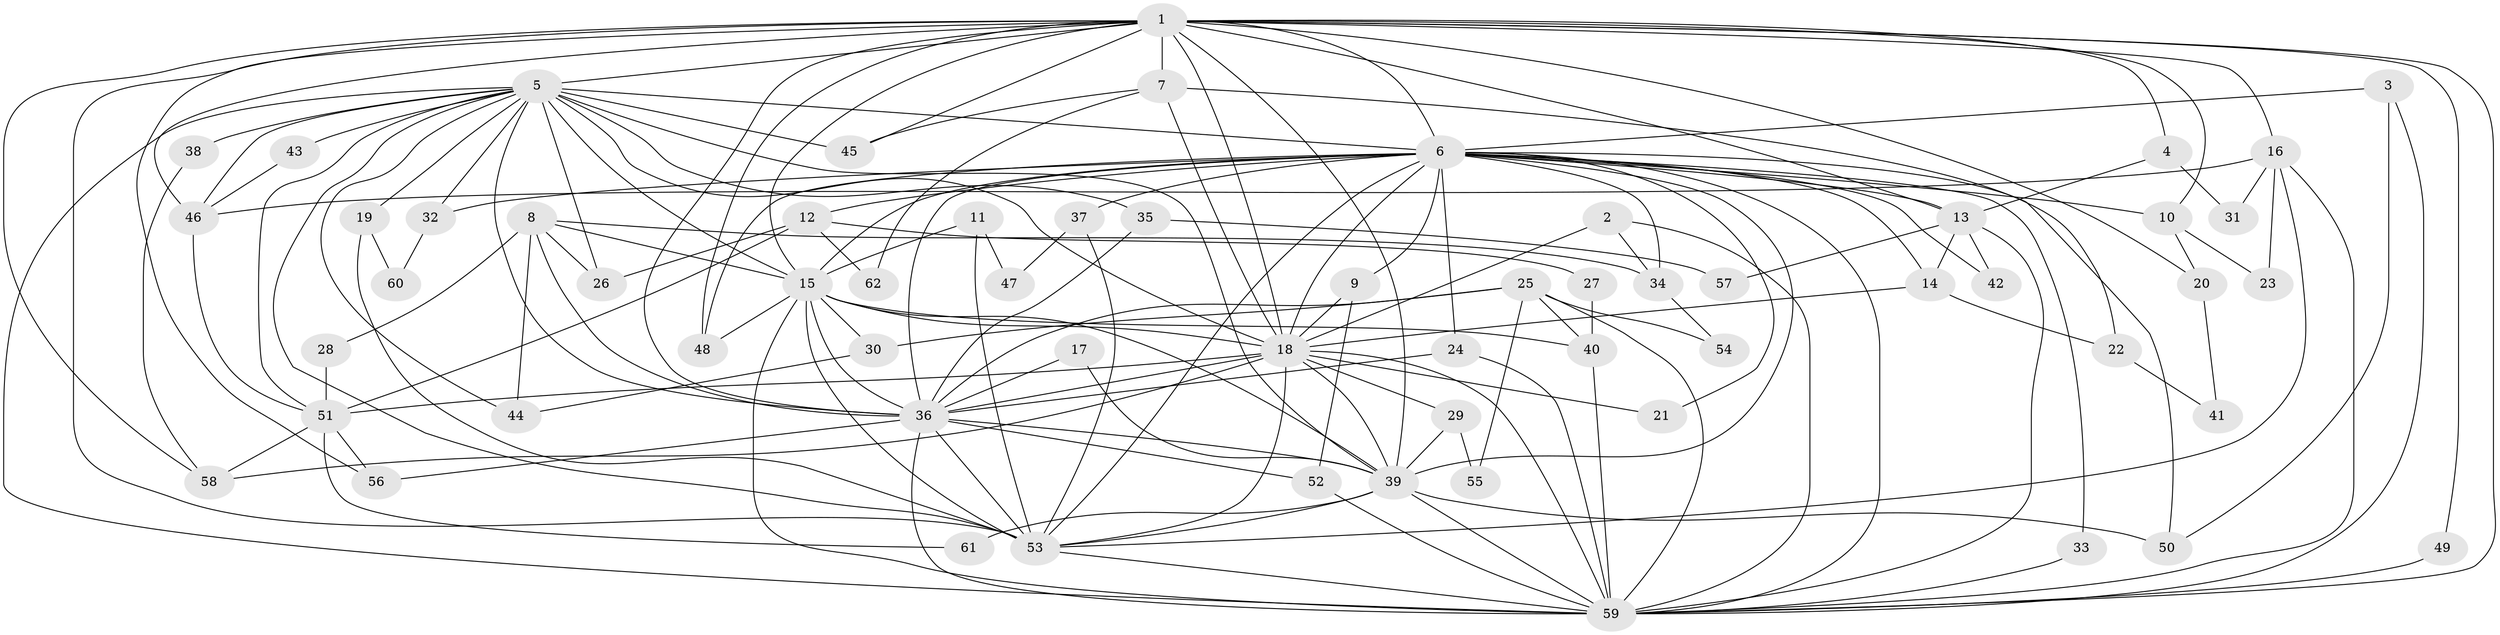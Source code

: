 // original degree distribution, {14: 0.02247191011235955, 22: 0.011235955056179775, 19: 0.02247191011235955, 15: 0.011235955056179775, 16: 0.011235955056179775, 17: 0.011235955056179775, 20: 0.011235955056179775, 27: 0.011235955056179775, 3: 0.25842696629213485, 6: 0.0449438202247191, 5: 0.0449438202247191, 2: 0.48314606741573035, 8: 0.011235955056179775, 4: 0.0449438202247191}
// Generated by graph-tools (version 1.1) at 2025/36/03/04/25 23:36:29]
// undirected, 62 vertices, 158 edges
graph export_dot {
  node [color=gray90,style=filled];
  1;
  2;
  3;
  4;
  5;
  6;
  7;
  8;
  9;
  10;
  11;
  12;
  13;
  14;
  15;
  16;
  17;
  18;
  19;
  20;
  21;
  22;
  23;
  24;
  25;
  26;
  27;
  28;
  29;
  30;
  31;
  32;
  33;
  34;
  35;
  36;
  37;
  38;
  39;
  40;
  41;
  42;
  43;
  44;
  45;
  46;
  47;
  48;
  49;
  50;
  51;
  52;
  53;
  54;
  55;
  56;
  57;
  58;
  59;
  60;
  61;
  62;
  1 -- 4 [weight=1.0];
  1 -- 5 [weight=2.0];
  1 -- 6 [weight=2.0];
  1 -- 7 [weight=1.0];
  1 -- 10 [weight=1.0];
  1 -- 13 [weight=1.0];
  1 -- 15 [weight=2.0];
  1 -- 16 [weight=1.0];
  1 -- 18 [weight=2.0];
  1 -- 20 [weight=1.0];
  1 -- 36 [weight=2.0];
  1 -- 39 [weight=2.0];
  1 -- 45 [weight=1.0];
  1 -- 46 [weight=1.0];
  1 -- 48 [weight=1.0];
  1 -- 49 [weight=1.0];
  1 -- 53 [weight=3.0];
  1 -- 56 [weight=1.0];
  1 -- 58 [weight=1.0];
  1 -- 59 [weight=2.0];
  2 -- 18 [weight=1.0];
  2 -- 34 [weight=1.0];
  2 -- 59 [weight=1.0];
  3 -- 6 [weight=1.0];
  3 -- 50 [weight=1.0];
  3 -- 59 [weight=1.0];
  4 -- 13 [weight=1.0];
  4 -- 31 [weight=1.0];
  5 -- 6 [weight=1.0];
  5 -- 15 [weight=1.0];
  5 -- 18 [weight=2.0];
  5 -- 19 [weight=1.0];
  5 -- 26 [weight=1.0];
  5 -- 32 [weight=1.0];
  5 -- 35 [weight=1.0];
  5 -- 36 [weight=1.0];
  5 -- 38 [weight=1.0];
  5 -- 39 [weight=1.0];
  5 -- 43 [weight=1.0];
  5 -- 44 [weight=1.0];
  5 -- 45 [weight=1.0];
  5 -- 46 [weight=1.0];
  5 -- 51 [weight=1.0];
  5 -- 53 [weight=1.0];
  5 -- 59 [weight=1.0];
  6 -- 9 [weight=1.0];
  6 -- 10 [weight=1.0];
  6 -- 12 [weight=1.0];
  6 -- 13 [weight=1.0];
  6 -- 14 [weight=1.0];
  6 -- 15 [weight=3.0];
  6 -- 18 [weight=1.0];
  6 -- 21 [weight=1.0];
  6 -- 24 [weight=1.0];
  6 -- 32 [weight=1.0];
  6 -- 33 [weight=1.0];
  6 -- 34 [weight=1.0];
  6 -- 36 [weight=1.0];
  6 -- 37 [weight=1.0];
  6 -- 39 [weight=1.0];
  6 -- 42 [weight=2.0];
  6 -- 48 [weight=1.0];
  6 -- 50 [weight=1.0];
  6 -- 53 [weight=1.0];
  6 -- 59 [weight=1.0];
  7 -- 18 [weight=1.0];
  7 -- 22 [weight=1.0];
  7 -- 45 [weight=1.0];
  7 -- 62 [weight=1.0];
  8 -- 15 [weight=1.0];
  8 -- 26 [weight=1.0];
  8 -- 28 [weight=1.0];
  8 -- 34 [weight=1.0];
  8 -- 36 [weight=1.0];
  8 -- 44 [weight=1.0];
  9 -- 18 [weight=1.0];
  9 -- 52 [weight=1.0];
  10 -- 20 [weight=1.0];
  10 -- 23 [weight=1.0];
  11 -- 15 [weight=1.0];
  11 -- 47 [weight=1.0];
  11 -- 53 [weight=1.0];
  12 -- 26 [weight=1.0];
  12 -- 27 [weight=1.0];
  12 -- 51 [weight=1.0];
  12 -- 62 [weight=1.0];
  13 -- 14 [weight=1.0];
  13 -- 42 [weight=1.0];
  13 -- 57 [weight=1.0];
  13 -- 59 [weight=1.0];
  14 -- 18 [weight=1.0];
  14 -- 22 [weight=1.0];
  15 -- 18 [weight=2.0];
  15 -- 30 [weight=1.0];
  15 -- 36 [weight=2.0];
  15 -- 39 [weight=1.0];
  15 -- 40 [weight=1.0];
  15 -- 48 [weight=1.0];
  15 -- 53 [weight=1.0];
  15 -- 59 [weight=2.0];
  16 -- 23 [weight=1.0];
  16 -- 31 [weight=1.0];
  16 -- 46 [weight=1.0];
  16 -- 53 [weight=1.0];
  16 -- 59 [weight=1.0];
  17 -- 36 [weight=1.0];
  17 -- 39 [weight=1.0];
  18 -- 21 [weight=1.0];
  18 -- 29 [weight=1.0];
  18 -- 36 [weight=1.0];
  18 -- 39 [weight=1.0];
  18 -- 51 [weight=1.0];
  18 -- 53 [weight=1.0];
  18 -- 58 [weight=1.0];
  18 -- 59 [weight=1.0];
  19 -- 53 [weight=1.0];
  19 -- 60 [weight=1.0];
  20 -- 41 [weight=1.0];
  22 -- 41 [weight=1.0];
  24 -- 36 [weight=1.0];
  24 -- 59 [weight=1.0];
  25 -- 30 [weight=1.0];
  25 -- 36 [weight=1.0];
  25 -- 40 [weight=1.0];
  25 -- 54 [weight=1.0];
  25 -- 55 [weight=1.0];
  25 -- 59 [weight=1.0];
  27 -- 40 [weight=1.0];
  28 -- 51 [weight=1.0];
  29 -- 39 [weight=1.0];
  29 -- 55 [weight=1.0];
  30 -- 44 [weight=1.0];
  32 -- 60 [weight=1.0];
  33 -- 59 [weight=1.0];
  34 -- 54 [weight=1.0];
  35 -- 36 [weight=1.0];
  35 -- 57 [weight=1.0];
  36 -- 39 [weight=1.0];
  36 -- 52 [weight=1.0];
  36 -- 53 [weight=1.0];
  36 -- 56 [weight=1.0];
  36 -- 59 [weight=1.0];
  37 -- 47 [weight=1.0];
  37 -- 53 [weight=1.0];
  38 -- 58 [weight=1.0];
  39 -- 50 [weight=1.0];
  39 -- 53 [weight=1.0];
  39 -- 59 [weight=2.0];
  39 -- 61 [weight=1.0];
  40 -- 59 [weight=2.0];
  43 -- 46 [weight=1.0];
  46 -- 51 [weight=1.0];
  49 -- 59 [weight=1.0];
  51 -- 56 [weight=1.0];
  51 -- 58 [weight=1.0];
  51 -- 61 [weight=1.0];
  52 -- 59 [weight=1.0];
  53 -- 59 [weight=1.0];
}
